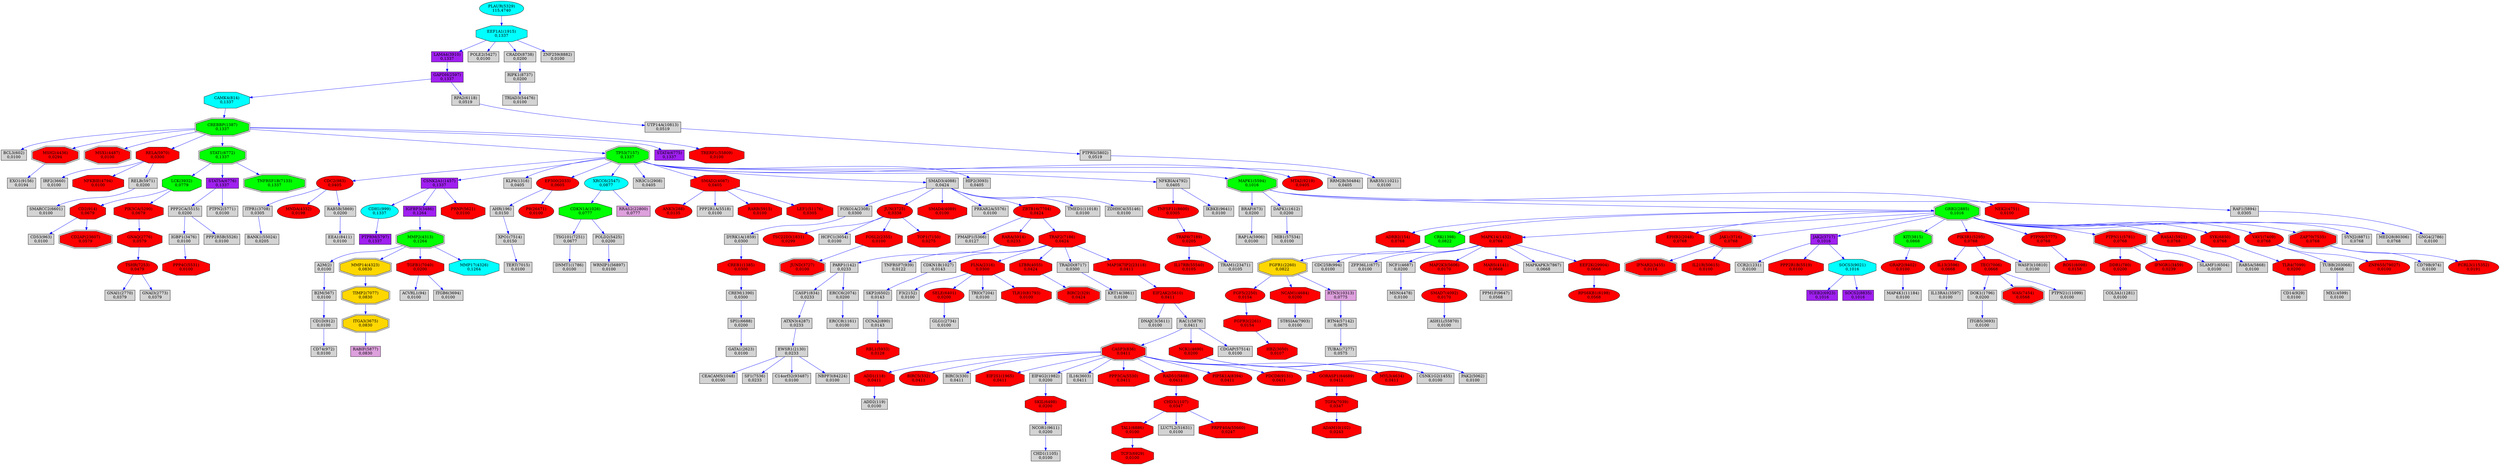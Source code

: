 digraph tmp_ans0 {
N_0 [shape = octagon, style = filled, fillcolor = red, label = "ADD1(118)\n0,0411"];
N_1 [shape = box, style = filled, fillcolor = lightgray, label = "ADD2(119)\n0,0100"];
N_2 [shape = box, style = filled, fillcolor = lightgray, label = "PARP1(142)\n0,0233"];
N_3 [shape = octagon, style = filled, fillcolor = red, label = "ADRB2(154)\n0,0768"];
N_4 [shape = box, style = filled, fillcolor = lightgray, label = "AHR(196)\n0,0150"];
N_5 [shape = box, style = filled, fillcolor = lightgray, label = "A2M(2)\n0,0100"];
N_6 [shape = box, style = filled, fillcolor = lightgray, label = "ACVRL1(94)\n0,0100"];
N_7 [shape = ellipse, style = filled, fillcolor = red, label = "BIRC5(332)\n0,0411"];
N_8 [shape = octagon, style = filled, fillcolor = red, label = "ADAM10(102)\n0,0243"];
N_9 [shape = box, style = filled, fillcolor = lightgray, label = "B2M(567)\n0,0100"];
N_10 [shape = box, style = filled, fillcolor = lightgray, label = "BRAF(673)\n0,0200"];
N_11 [shape = octagon, style = filled, fillcolor = red, label = "DDR1(780)\n0,0200"];
N_12 [shape = box, style = filled, fillcolor = lightgray, label = "CASP1(834)\n0,0233"];
N_13 [shape = doubleoctagon, style = filled, fillcolor = red, label = "CASP3(836)\n0,0411"];
N_14 [shape = box, style = filled, fillcolor = lightgray, label = "BIRC3(330)\n0,0411"];
N_15 [shape = doubleoctagon, style = filled, fillcolor = red, label = "BIRC2(329)\n0,0424"];
N_16 [shape = octagon, style = filled, fillcolor = red, label = "CD2(914)\n0,0679"];
N_17 [shape = box, style = filled, fillcolor = lightgray, label = "TNFRSF7(939)\n0,0122"];
N_18 [shape = box, style = filled, fillcolor = lightgray, label = "CD74(972)\n0,0100"];
N_19 [shape = box, style = filled, fillcolor = lightgray, label = "CD1D(912)\n0,0100"];
N_20 [shape = box, style = filled, fillcolor = lightgray, label = "CCNA2(890)\n0,0143"];
N_21 [shape = ellipse, style = filled, fillcolor = red, label = "CDC2(983)\n0,0405"];
N_22 [shape = ellipse, style = filled, fillcolor = aqua, label = "CDH1(999)\n0,1337"];
N_23 [shape = octagon, style = filled, fillcolor = green, label = "CDKN1A(1026)\n0,0777"];
N_24 [shape = octagon, style = filled, fillcolor = red, label = "CHD3(1107)\n0,0347"];
N_25 [shape = box, style = filled, fillcolor = lightgray, label = "CDC25B(994)\n0,0100"];
N_26 [shape = box, style = filled, fillcolor = lightgray, label = "CDKN1B(1027)\n0,0143"];
N_27 [shape = box, style = filled, fillcolor = lightgray, label = "CCR2(1231)\n0,0100"];
N_28 [shape = box, style = filled, fillcolor = lightgray, label = "BCL3(602)\n0,0100"];
N_29 [shape = octagon, style = filled, fillcolor = red, label = "CREB1(1385)\n0,0300"];
N_30 [shape = doubleoctagon, style = filled, fillcolor = green, label = "CREBBP(1387)\n0,1337"];
N_31 [shape = octagon, style = filled, fillcolor = aqua, label = "CAMK4(814)\n0,1337"];
N_32 [shape = box, style = filled, fillcolor = lightgray, label = "CREM(1390)\n0,0300"];
N_33 [shape = octagon, style = filled, fillcolor = green, label = "CRK(1398)\n0,0822"];
N_34 [shape = box, style = filled, fillcolor = lightgray, label = "ZFP36L1(677)\n0,0100"];
N_35 [shape = box, style = filled, fillcolor = purple, label = "CSNK2A1(1457)\n0,1337"];
N_36 [shape = octagon, style = filled, fillcolor = red, label = "MAPK14(1432)\n0,0768"];
N_37 [shape = box, style = filled, fillcolor = lightgray, label = "CD14(929)\n0,0100"];
N_38 [shape = box, style = filled, fillcolor = lightgray, label = "DAPK1(1612)\n0,0200"];
N_39 [shape = box, style = filled, fillcolor = lightgray, label = "ERCC8(1161)\n0,0100"];
N_40 [shape = box, style = filled, fillcolor = lightgray, label = "DNMT1(1786)\n0,0100"];
N_41 [shape = ellipse, style = filled, fillcolor = red, label = "TSC22D3(1831)\n0,0299"];
N_42 [shape = octagon, style = filled, fillcolor = aqua, label = "EEF1A1(1915)\n0,1337"];
N_43 [shape = box, style = filled, fillcolor = lightgray, label = "KLF6(1316)\n0,0405"];
N_44 [shape = octagon, style = filled, fillcolor = red, label = "EIF2S1(1965)\n0,0411"];
N_45 [shape = box, style = filled, fillcolor = lightgray, label = "EIF4G2(1982)\n0,0200"];
N_46 [shape = ellipse, style = filled, fillcolor = red, label = "EP300(2033)\n0,0605"];
N_47 [shape = octagon, style = filled, fillcolor = red, label = "EPHB2(2048)\n0,0768"];
N_48 [shape = box, style = filled, fillcolor = lightgray, label = "CEACAM5(1048)\n0,0100"];
N_49 [shape = box, style = filled, fillcolor = lightgray, label = "EWSR1(2130)\n0,0233"];
N_50 [shape = box, style = filled, fillcolor = lightgray, label = "F3(2152)\n0,0100"];
N_51 [shape = box, style = filled, fillcolor = lightgray, label = "DOK1(1796)\n0,0200"];
N_52 [shape = box, style = filled, fillcolor = lightgray, label = "COL3A1(1281)\n0,0100"];
N_53 [shape = doubleoctagon, style = filled, fillcolor = gold, label = "FGFR1(2260)\n0,0822"];
N_54 [shape = ellipse, style = filled, fillcolor = red, label = "FGF5(2250)\n0,0154"];
N_55 [shape = octagon, style = filled, fillcolor = red, label = "FGFR3(2261)\n0,0154"];
N_56 [shape = box, style = filled, fillcolor = lightgray, label = "DYRK1A(1859)\n0,0300"];
N_57 [shape = octagon, style = filled, fillcolor = red, label = "FLNA(2316)\n0,0300"];
N_58 [shape = box, style = filled, fillcolor = lightgray, label = "CD79B(974)\n0,0100"];
N_59 [shape = box, style = filled, fillcolor = lightgray, label = "FOXO1A(2308)\n0,0300"];
N_60 [shape = box, style = filled, fillcolor = purple, label = "GAPDH(2597)\n0,1337"];
N_61 [shape = ellipse, style = filled, fillcolor = aqua, label = "XRCC6(2547)\n0,0877"];
N_62 [shape = box, style = filled, fillcolor = lightgray, label = "CD53(963)\n0,0100"];
N_63 [shape = box, style = filled, fillcolor = lightgray, label = "GNAI1(2770)\n0,0379"];
N_64 [shape = box, style = filled, fillcolor = lightgray, label = "GNAI3(2773)\n0,0379"];
N_65 [shape = octagon, style = filled, fillcolor = red, label = "GNAQ(2776)\n0,0579"];
N_66 [shape = doubleoctagon, style = filled, fillcolor = green, label = "GRB2(2885)\n0,1016"];
N_67 [shape = box, style = filled, fillcolor = lightgray, label = "NR3C1(2908)\n0,0405"];
N_68 [shape = box, style = filled, fillcolor = lightgray, label = "ERCC6(2074)\n0,0200"];
N_69 [shape = octagon, style = filled, fillcolor = red, label = "HBZ(3050)\n0,0107"];
N_70 [shape = box, style = filled, fillcolor = lightgray, label = "HCFC1(3054)\n0,0100"];
N_71 [shape = box, style = filled, fillcolor = lightgray, label = "CHD1(1105)\n0,0100"];
N_72 [shape = doubleoctagon, style = filled, fillcolor = red, label = "IFNAR2(3455)\n0,0116"];
N_73 [shape = ellipse, style = filled, fillcolor = red, label = "IFNGR1(3459)\n0,0239"];
N_74 [shape = ellipse, style = filled, fillcolor = red, label = "IL13(3596)\n0,0668"];
N_75 [shape = box, style = filled, fillcolor = lightgray, label = "IL16(3603)\n0,0411"];
N_76 [shape = doubleoctagon, style = filled, fillcolor = gold, label = "ITGA3(3675)\n0,0830"];
N_77 [shape = box, style = filled, fillcolor = lightgray, label = "ITGB5(3693)\n0,0100"];
N_78 [shape = box, style = filled, fillcolor = lightgray, label = "ITPR1(3708)\n0,0305"];
N_79 [shape = doubleoctagon, style = filled, fillcolor = red, label = "JAK1(3716)\n0,0768"];
N_80 [shape = box, style = filled, fillcolor = purple, label = "JAK2(3717)\n0,1016"];
N_81 [shape = ellipse, style = filled, fillcolor = red, label = "JUN(3725)\n0,0338"];
N_82 [shape = octagon, style = filled, fillcolor = red, label = "FOSL2(2355)\n0,0100"];
N_83 [shape = ellipse, style = filled, fillcolor = red, label = "ANK3(288)\n0,0135"];
N_84 [shape = doubleoctagon, style = filled, fillcolor = green, label = "KIT(3815)\n0,0868"];
N_85 [shape = box, style = filled, fillcolor = purple, label = "IGFBP3(3486)\n0,1264"];
N_86 [shape = octagon, style = filled, fillcolor = green, label = "LCK(3932)\n0,0779"];
N_87 [shape = box, style = filled, fillcolor = lightgray, label = "GATA1(2623)\n0,0100"];
N_88 [shape = octagon, style = filled, fillcolor = red, label = "LTBR(4055)\n0,0424"];
N_89 [shape = octagon, style = filled, fillcolor = red, label = "SMAD2(4087)\n0,0405"];
N_90 [shape = doubleoctagon, style = filled, fillcolor = red, label = "JUND(3727)\n0,0100"];
N_91 [shape = box, style = filled, fillcolor = lightgray, label = "SMAD3(4088)\n0,0424"];
N_92 [shape = octagon, style = filled, fillcolor = red, label = "SMAD4(4089)\n0,0100"];
N_93 [shape = ellipse, style = filled, fillcolor = red, label = "SMAD7(4092)\n0,0170"];
N_94 [shape = box, style = filled, fillcolor = lightgray, label = "IGBP1(3476)\n0,0100"];
N_95 [shape = doubleoctagon, style = filled, fillcolor = green, label = "MMP2(4313)\n0,1264"];
N_96 [shape = doubleoctagon, style = filled, fillcolor = red, label = "MSH2(4436)\n0,0294"];
N_97 [shape = box, style = filled, fillcolor = lightgray, label = "MSN(4478)\n0,0100"];
N_98 [shape = doubleoctagon, style = filled, fillcolor = red, label = "MSX1(4487)\n0,0100"];
N_99 [shape = box, style = filled, fillcolor = lightgray, label = "MX1(4599)\n0,0100"];
N_100 [shape = octagon, style = filled, fillcolor = red, label = "NCAM1(4684)\n0,0200"];
N_101 [shape = box, style = filled, fillcolor = lightgray, label = "NCF1(4687)\n0,0200"];
N_102 [shape = box, style = filled, fillcolor = lightgray, label = "CSNK1G2(1455)\n0,0100"];
N_103 [shape = box, style = filled, fillcolor = lightgray, label = "HIP2(3093)\n0,0405"];
N_104 [shape = octagon, style = filled, fillcolor = red, label = "NCK1(4690)\n0,0200"];
N_105 [shape = octagon, style = filled, fillcolor = red, label = "NEK2(4751)\n0,0100"];
N_106 [shape = box, style = filled, fillcolor = lightgray, label = "IRF2(3660)\n0,0100"];
N_107 [shape = box, style = filled, fillcolor = lightgray, label = "GLG1(2734)\n0,0100"];
N_108 [shape = box, style = filled, fillcolor = lightgray, label = "NFKBIA(4792)\n0,0405"];
N_109 [shape = box, style = filled, fillcolor = lightgray, label = "PAK2(5062)\n0,0100"];
N_110 [shape = ellipse, style = filled, fillcolor = red, label = "PIK3R1(5295)\n0,0768"];
N_111 [shape = octagon, style = filled, fillcolor = red, label = "PIK3CA(5290)\n0,0679"];
N_112 [shape = box, style = filled, fillcolor = lightgray, label = "KRT14(3861)\n0,0100"];
N_113 [shape = box, style = filled, fillcolor = lightgray, label = "PMAIP1(5366)\n0,0127"];
N_114 [shape = box, style = filled, fillcolor = lightgray, label = "PPP2CA(5515)\n0,0200"];
N_115 [shape = octagon, style = filled, fillcolor = red, label = "PPP2R1B(5519)\n0,0100"];
N_116 [shape = box, style = filled, fillcolor = lightgray, label = "PPP2R1A(5518)\n0,0100"];
N_117 [shape = octagon, style = filled, fillcolor = red, label = "PPP3CA(5530)\n0,0411"];
N_118 [shape = octagon, style = filled, fillcolor = red, label = "NFKBIE(4794)\n0,0100"];
N_119 [shape = box, style = filled, fillcolor = lightgray, label = "PRKAR2A(5576)\n0,0100"];
N_120 [shape = doubleoctagon, style = filled, fillcolor = green, label = "MAPK1(5594)\n0,1016"];
N_121 [shape = octagon, style = filled, fillcolor = red, label = "EIF2AK2(5610)\n0,0411"];
N_122 [shape = box, style = filled, fillcolor = lightgray, label = "DNAJC3(5611)\n0,0100"];
N_123 [shape = octagon, style = filled, fillcolor = red, label = "PRNP(5621)\n0,0100"];
N_124 [shape = box, style = filled, fillcolor = lightgray, label = "ATXN3(4287)\n0,0233"];
N_125 [shape = box, style = filled, fillcolor = purple, label = "LAMA4(3910)\n0,1337"];
N_126 [shape = ellipse, style = filled, fillcolor = red, label = "PTPN6(5777)\n0,0768"];
N_127 [shape = box, style = filled, fillcolor = purple, label = "PTPRM(5797)\n0,1337"];
N_128 [shape = doubleoctagon, style = filled, fillcolor = red, label = "PTPN11(5781)\n0,0768"];
N_129 [shape = box, style = filled, fillcolor = lightgray, label = "RAB5A(5868)\n0,0100"];
N_130 [shape = box, style = filled, fillcolor = lightgray, label = "RAC1(5879)\n0,0411"];
N_131 [shape = ellipse, style = filled, fillcolor = red, label = "RAD51(5888)\n0,0411"];
N_132 [shape = box, style = filled, fillcolor = lightgray, label = "RAF1(5894)\n0,0305"];
N_133 [shape = box, style = filled, fillcolor = lightgray, label = "GNG4(2786)\n0,0100"];
N_134 [shape = box, style = filled, fillcolor = lightgray, label = "RAP1A(5906)\n0,0100"];
N_135 [shape = ellipse, style = filled, fillcolor = red, label = "RASA1(5921)\n0,0768"];
N_136 [shape = ellipse, style = filled, fillcolor = red, label = "MNDA(4332)\n0,0198"];
N_137 [shape = ellipse, style = filled, fillcolor = red, label = "RARA(5914)\n0,0233"];
N_138 [shape = octagon, style = filled, fillcolor = red, label = "RBL1(5933)\n0,0128"];
N_139 [shape = octagon, style = filled, fillcolor = red, label = "PPP4C(5531)\n0,0100"];
N_140 [shape = octagon, style = filled, fillcolor = red, label = "RELA(5970)\n0,0300"];
N_141 [shape = box, style = filled, fillcolor = lightgray, label = "RELB(5971)\n0,0200"];
N_142 [shape = box, style = filled, fillcolor = lightgray, label = "RPA2(6118)\n0,0519"];
N_143 [shape = octagon, style = filled, fillcolor = red, label = "RARB(5915)\n0,0100"];
N_144 [shape = ellipse, style = filled, fillcolor = red, label = "MAP2K3(5606)\n0,0170"];
N_145 [shape = doubleoctagon, style = filled, fillcolor = gold, label = "MMP14(4323)\n0,0830"];
N_146 [shape = ellipse, style = filled, fillcolor = red, label = "SELE(6401)\n0,0200"];
N_147 [shape = box, style = filled, fillcolor = lightgray, label = "PTPN2(5771)\n0,0100"];
N_148 [shape = octagon, style = filled, fillcolor = red, label = "SKIL(6498)\n0,0200"];
N_149 [shape = box, style = filled, fillcolor = lightgray, label = "SLAMF1(6504)\n0,0100"];
N_150 [shape = box, style = filled, fillcolor = lightgray, label = "SPI1(6688)\n0,0200"];
N_151 [shape = doubleoctagon, style = filled, fillcolor = green, label = "STAT1(6772)\n0,1337"];
N_152 [shape = box, style = filled, fillcolor = purple, label = "STAT5A(6776)\n0,1337"];
N_153 [shape = ellipse, style = filled, fillcolor = red, label = "RPS6KB1(6198)\n0,0568"];
N_154 [shape = ellipse, style = filled, fillcolor = aqua, label = "PLAUR(5329)\n115,4740"];
N_155 [shape = octagon, style = filled, fillcolor = red, label = "SYK(6850)\n0,0768"];
N_156 [shape = box, style = filled, fillcolor = purple, label = "TCEB2(6923)\n0,1016"];
N_157 [shape = octagon, style = filled, fillcolor = red, label = "TCF3(6929)\n0,0100"];
N_158 [shape = octagon, style = filled, fillcolor = red, label = "TAL1(6886)\n0,0100"];
N_159 [shape = box, style = filled, fillcolor = lightgray, label = "SKP2(6502)\n0,0143"];
N_160 [shape = octagon, style = filled, fillcolor = red, label = "TEC(7006)\n0,0668"];
N_161 [shape = box, style = filled, fillcolor = lightgray, label = "TERT(7015)\n0,0100"];
N_162 [shape = box, style = filled, fillcolor = lightgray, label = "RAB5B(5869)\n0,0200"];
N_163 [shape = octagon, style = filled, fillcolor = red, label = "TGFA(7039)\n0,0347"];
N_164 [shape = box, style = filled, fillcolor = lightgray, label = "ITGB6(3694)\n0,0100"];
N_165 [shape = octagon, style = filled, fillcolor = red, label = "TGFB1(7040)\n0,0200"];
N_166 [shape = box, style = filled, fillcolor = lightgray, label = "POLE2(5427)\n0,0100"];
N_167 [shape = octagon, style = filled, fillcolor = red, label = "TLR4(7099)\n0,0200"];
N_168 [shape = octagon, style = filled, fillcolor = red, label = "TOP1(7150)\n0,0275"];
N_169 [shape = doubleoctagon, style = filled, fillcolor = green, label = "TP53(7157)\n0,1337"];
N_170 [shape = doubleoctagon, style = filled, fillcolor = green, label = "TNFRSF1B(7133)\n0,1337"];
N_171 [shape = octagon, style = filled, fillcolor = red, label = "TRAF2(7186)\n0,0424"];
N_172 [shape = ellipse, style = filled, fillcolor = red, label = "TRAF6(7189)\n0,0205"];
N_173 [shape = ellipse, style = filled, fillcolor = red, label = "TSHR(7253)\n0,0479"];
N_174 [shape = box, style = filled, fillcolor = lightgray, label = "TSG101(7251)\n0,0677"];
N_175 [shape = box, style = filled, fillcolor = lightgray, label = "TUBA1(7277)\n0,0575"];
N_176 [shape = doubleoctagon, style = filled, fillcolor = red, label = "WAS(7454)\n0,0568"];
N_177 [shape = box, style = filled, fillcolor = lightgray, label = "POLD2(5425)\n0,0200"];
N_178 [shape = box, style = filled, fillcolor = lightgray, label = "XPO1(7514)\n0,0150"];
N_179 [shape = ellipse, style = filled, fillcolor = red, label = "VAV1(7409)\n0,0768"];
N_180 [shape = doubleoctagon, style = filled, fillcolor = red, label = "ZAP70(7535)\n0,0768"];
N_181 [shape = ellipse, style = filled, fillcolor = red, label = "ZBTB16(7704)\n0,0424"];
N_182 [shape = box, style = filled, fillcolor = lightgray, label = "ST8SIA4(7903)\n0,0100"];
N_183 [shape = octagon, style = filled, fillcolor = red, label = "MARS(4141)\n0,0668"];
N_184 [shape = box, style = filled, fillcolor = lightgray, label = "SF1(7536)\n0,0233"];
N_185 [shape = box, style = filled, fillcolor = lightgray, label = "EEA1(8411)\n0,0100"];
N_186 [shape = box, style = filled, fillcolor = lightgray, label = "PTPRS(5802)\n0,0519"];
N_187 [shape = ellipse, style = filled, fillcolor = red, label = "TNFSF11(8600)\n0,0305"];
N_188 [shape = ellipse, style = filled, fillcolor = red, label = "PIP5K1A(8394)\n0,0411"];
N_189 [shape = box, style = filled, fillcolor = lightgray, label = "TRADD(8717)\n0,0300"];
N_190 [shape = box, style = filled, fillcolor = lightgray, label = "RIPK1(8737)\n0,0200"];
N_191 [shape = box, style = filled, fillcolor = lightgray, label = "SYNJ2(8871)\n0,0768"];
N_192 [shape = box, style = filled, fillcolor = purple, label = "SOCS2(8835)\n0,1016"];
N_193 [shape = box, style = filled, fillcolor = lightgray, label = "SMARCC2(6601)\n0,0100"];
N_194 [shape = box, style = filled, fillcolor = purple, label = "STAT4(6775)\n0,1337"];
N_195 [shape = box, style = filled, fillcolor = lightgray, label = "NCOR1(9611)\n0,0200"];
N_196 [shape = box, style = filled, fillcolor = lightgray, label = "PPM1F(9647)\n0,0568"];
N_197 [shape = ellipse, style = filled, fillcolor = red, label = "GRAP2(9402)\n0,0100"];
N_198 [shape = ellipse, style = filled, fillcolor = red, label = "PDCD8(9131)\n0,0411"];
N_199 [shape = box, style = filled, fillcolor = lightgray, label = "IKBKE(9641)\n0,0100"];
N_200 [shape = box, style = filled, fillcolor = plum, label = "RTN3(10313)\n0,0775"];
N_201 [shape = ellipse, style = filled, fillcolor = red, label = "ROS1(6098)\n0,0158"];
N_202 [shape = box, style = filled, fillcolor = plum, label = "RABIF(5877)\n0,0830"];
N_203 [shape = box, style = filled, fillcolor = lightgray, label = "UTP14A(10813)\n0,0519"];
N_204 [shape = box, style = filled, fillcolor = lightgray, label = "CRADD(8738)\n0,0200"];
N_205 [shape = box, style = filled, fillcolor = lightgray, label = "MAP4K1(11184)\n0,0100"];
N_206 [shape = ellipse, style = filled, fillcolor = red, label = "MTA2(9219)\n0,0405"];
N_207 [shape = doubleoctagon, style = filled, fillcolor = red, label = "CD2AP(23607)\n0,0579"];
N_208 [shape = box, style = filled, fillcolor = lightgray, label = "MAPKAPK3(7867)\n0,0668"];
N_209 [shape = octagon, style = filled, fillcolor = red, label = "LEF1(51176)\n0,0305"];
N_210 [shape = box, style = filled, fillcolor = lightgray, label = "LUC7L2(51631)\n0,0100"];
N_211 [shape = box, style = filled, fillcolor = lightgray, label = "TRIAD3(54476)\n0,0100"];
N_212 [shape = box, style = filled, fillcolor = plum, label = "RRAS2(22800)\n0,0777"];
N_213 [shape = octagon, style = filled, fillcolor = red, label = "PRPF40A(55660)\n0,0247"];
N_214 [shape = box, style = filled, fillcolor = lightgray, label = "ZNF259(8882)\n0,0100"];
N_215 [shape = box, style = filled, fillcolor = lightgray, label = "WRNIP1(56897)\n0,0100"];
N_216 [shape = octagon, style = filled, fillcolor = red, label = "IL21R(50615)\n0,0100"];
N_217 [shape = octagon, style = filled, fillcolor = red, label = "GORASP1(64689)\n0,0411"];
N_218 [shape = ellipse, style = filled, fillcolor = red, label = "IL17RB(55540)\n0,0105"];
N_219 [shape = box, style = filled, fillcolor = lightgray, label = "RTN4(57142)\n0,0675"];
N_220 [shape = box, style = filled, fillcolor = lightgray, label = "RAB35(11021)\n0,0100"];
N_221 [shape = box, style = filled, fillcolor = lightgray, label = "MED28(80306)\n0,0768"];
N_222 [shape = box, style = filled, fillcolor = lightgray, label = "C14orf32(93487)\n0,0100"];
N_223 [shape = box, style = filled, fillcolor = lightgray, label = "TRAM1(23471)\n0,0105"];
N_224 [shape = box, style = filled, fillcolor = lightgray, label = "NBPF3(84224)\n0,0100"];
N_225 [shape = box, style = filled, fillcolor = lightgray, label = "WASF3(10810)\n0,0100"];
N_226 [shape = box, style = filled, fillcolor = lightgray, label = "TUBB(203068)\n0,0668"];
N_227 [shape = octagon, style = filled, fillcolor = red, label = "MAP3K7IP2(23118)\n0,0411"];
N_228 [shape = box, style = filled, fillcolor = lightgray, label = "TRIO(7204)\n0,0100"];
N_229 [shape = box, style = filled, fillcolor = lightgray, label = "PTPN21(11099)\n0,0100"];
N_230 [shape = ellipse, style = filled, fillcolor = red, label = "MYL3(4634)\n0,0411"];
N_231 [shape = octagon, style = filled, fillcolor = red, label = "TLR10(81793)\n0,0100"];
N_232 [shape = ellipse, style = filled, fillcolor = red, label = "ZNF655(79027)\n0,0100"];
N_233 [shape = octagon, style = filled, fillcolor = red, label = "TRERF1(55809)\n0,0100"];
N_234 [shape = octagon, style = filled, fillcolor = aqua, label = "SOCS3(9021)\n0,1016"];
N_235 [shape = octagon, style = filled, fillcolor = red, label = "EEF2K(29904)\n0,0668"];
N_236 [shape = box, style = filled, fillcolor = lightgray, label = "CDGAP(57514)\n0,0100"];
N_237 [shape = box, style = filled, fillcolor = lightgray, label = "MIB1(57534)\n0,0100"];
N_238 [shape = box, style = filled, fillcolor = lightgray, label = "IL13RA1(3597)\n0,0100"];
N_239 [shape = ellipse, style = filled, fillcolor = red, label = "P8(26471)\n0,0100"];
N_240 [shape = doubleoctagon, style = filled, fillcolor = gold, label = "TIMP2(7077)\n0,0830"];
N_241 [shape = box, style = filled, fillcolor = lightgray, label = "BANK1(55024)\n0,0205"];
N_242 [shape = octagon, style = filled, fillcolor = aqua, label = "MMP17(4326)\n0,1264"];
N_243 [shape = box, style = filled, fillcolor = lightgray, label = "TMED1(11018)\n0,0100"];
N_244 [shape = box, style = filled, fillcolor = lightgray, label = "ZDHHC4(55146)\n0,0100"];
N_245 [shape = box, style = filled, fillcolor = lightgray, label = "ASH1L(55870)\n0,0100"];
N_246 [shape = box, style = filled, fillcolor = lightgray, label = "EXO1(9156)\n0,0194"];
N_247 [shape = box, style = filled, fillcolor = lightgray, label = "PPP2R5B(5526)\n0,0100"];
N_248 [shape = box, style = filled, fillcolor = lightgray, label = "RRM2B(50484)\n0,0405"];
N_249 [shape = ellipse, style = filled, fillcolor = red, label = "FCRL3(115352)\n0,0191"];
N_0 -> N_1 [ color = blue ];
N_5 -> N_9 [ color = blue ];
N_2 -> N_12 [ color = blue ];
N_13 -> N_0 [ color = blue ];
N_13 -> N_7 [ color = blue ];
N_13 -> N_14 [ color = blue ];
N_9 -> N_19 [ color = blue ];
N_19 -> N_18 [ color = blue ];
N_30 -> N_28 [ color = blue ];
N_31 -> N_30 [ color = blue ];
N_29 -> N_32 [ color = blue ];
N_35 -> N_22 [ color = blue ];
N_36 -> N_25 [ color = blue ];
N_36 -> N_34 [ color = blue ];
N_13 -> N_44 [ color = blue ];
N_13 -> N_45 [ color = blue ];
N_46 -> N_4 [ color = blue ];
N_49 -> N_48 [ color = blue ];
N_11 -> N_52 [ color = blue ];
N_33 -> N_53 [ color = blue ];
N_53 -> N_54 [ color = blue ];
N_54 -> N_55 [ color = blue ];
N_56 -> N_29 [ color = blue ];
N_57 -> N_50 [ color = blue ];
N_59 -> N_56 [ color = blue ];
N_60 -> N_31 [ color = blue ];
N_61 -> N_23 [ color = blue ];
N_16 -> N_62 [ color = blue ];
N_66 -> N_3 [ color = blue ];
N_66 -> N_33 [ color = blue ];
N_66 -> N_36 [ color = blue ];
N_66 -> N_47 [ color = blue ];
N_2 -> N_68 [ color = blue ];
N_68 -> N_39 [ color = blue ];
N_55 -> N_69 [ color = blue ];
N_13 -> N_75 [ color = blue ];
N_51 -> N_77 [ color = blue ];
N_21 -> N_78 [ color = blue ];
N_66 -> N_79 [ color = blue ];
N_79 -> N_72 [ color = blue ];
N_80 -> N_27 [ color = blue ];
N_66 -> N_80 [ color = blue ];
N_81 -> N_41 [ color = blue ];
N_81 -> N_70 [ color = blue ];
N_81 -> N_82 [ color = blue ];
N_66 -> N_84 [ color = blue ];
N_35 -> N_85 [ color = blue ];
N_86 -> N_16 [ color = blue ];
N_88 -> N_15 [ color = blue ];
N_89 -> N_83 [ color = blue ];
N_82 -> N_90 [ color = blue ];
N_91 -> N_59 [ color = blue ];
N_91 -> N_81 [ color = blue ];
N_91 -> N_92 [ color = blue ];
N_95 -> N_5 [ color = blue ];
N_85 -> N_95 [ color = blue ];
N_30 -> N_96 [ color = blue ];
N_30 -> N_98 [ color = blue ];
N_53 -> N_100 [ color = blue ];
N_36 -> N_101 [ color = blue ];
N_101 -> N_97 [ color = blue ];
N_104 -> N_102 [ color = blue ];
N_104 -> N_109 [ color = blue ];
N_66 -> N_110 [ color = blue ];
N_110 -> N_74 [ color = blue ];
N_111 -> N_65 [ color = blue ];
N_86 -> N_111 [ color = blue ];
N_114 -> N_94 [ color = blue ];
N_80 -> N_115 [ color = blue ];
N_89 -> N_116 [ color = blue ];
N_13 -> N_117 [ color = blue ];
N_91 -> N_119 [ color = blue ];
N_120 -> N_10 [ color = blue ];
N_120 -> N_38 [ color = blue ];
N_120 -> N_66 [ color = blue ];
N_120 -> N_105 [ color = blue ];
N_121 -> N_122 [ color = blue ];
N_35 -> N_123 [ color = blue ];
N_12 -> N_124 [ color = blue ];
N_124 -> N_49 [ color = blue ];
N_42 -> N_125 [ color = blue ];
N_125 -> N_60 [ color = blue ];
N_66 -> N_126 [ color = blue ];
N_22 -> N_127 [ color = blue ];
N_128 -> N_11 [ color = blue ];
N_66 -> N_128 [ color = blue ];
N_128 -> N_73 [ color = blue ];
N_130 -> N_13 [ color = blue ];
N_130 -> N_104 [ color = blue ];
N_121 -> N_130 [ color = blue ];
N_13 -> N_131 [ color = blue ];
N_131 -> N_24 [ color = blue ];
N_120 -> N_132 [ color = blue ];
N_132 -> N_133 [ color = blue ];
N_10 -> N_134 [ color = blue ];
N_66 -> N_135 [ color = blue ];
N_135 -> N_129 [ color = blue ];
N_21 -> N_136 [ color = blue ];
N_137 -> N_2 [ color = blue ];
N_20 -> N_138 [ color = blue ];
N_94 -> N_139 [ color = blue ];
N_30 -> N_140 [ color = blue ];
N_140 -> N_106 [ color = blue ];
N_140 -> N_118 [ color = blue ];
N_140 -> N_141 [ color = blue ];
N_60 -> N_142 [ color = blue ];
N_89 -> N_143 [ color = blue ];
N_36 -> N_144 [ color = blue ];
N_144 -> N_93 [ color = blue ];
N_95 -> N_145 [ color = blue ];
N_57 -> N_146 [ color = blue ];
N_146 -> N_107 [ color = blue ];
N_45 -> N_148 [ color = blue ];
N_128 -> N_149 [ color = blue ];
N_32 -> N_150 [ color = blue ];
N_150 -> N_87 [ color = blue ];
N_30 -> N_151 [ color = blue ];
N_151 -> N_86 [ color = blue ];
N_152 -> N_114 [ color = blue ];
N_152 -> N_147 [ color = blue ];
N_151 -> N_152 [ color = blue ];
N_154 -> N_42 [ color = blue ];
N_66 -> N_155 [ color = blue ];
N_24 -> N_158 [ color = blue ];
N_158 -> N_157 [ color = blue ];
N_159 -> N_20 [ color = blue ];
N_26 -> N_159 [ color = blue ];
N_160 -> N_51 [ color = blue ];
N_110 -> N_160 [ color = blue ];
N_21 -> N_162 [ color = blue ];
N_163 -> N_8 [ color = blue ];
N_165 -> N_6 [ color = blue ];
N_95 -> N_165 [ color = blue ];
N_165 -> N_164 [ color = blue ];
N_42 -> N_166 [ color = blue ];
N_167 -> N_37 [ color = blue ];
N_155 -> N_167 [ color = blue ];
N_81 -> N_168 [ color = blue ];
N_169 -> N_21 [ color = blue ];
N_30 -> N_169 [ color = blue ];
N_169 -> N_35 [ color = blue ];
N_169 -> N_43 [ color = blue ];
N_169 -> N_46 [ color = blue ];
N_169 -> N_61 [ color = blue ];
N_169 -> N_67 [ color = blue ];
N_169 -> N_89 [ color = blue ];
N_169 -> N_91 [ color = blue ];
N_169 -> N_103 [ color = blue ];
N_169 -> N_108 [ color = blue ];
N_169 -> N_120 [ color = blue ];
N_151 -> N_170 [ color = blue ];
N_171 -> N_17 [ color = blue ];
N_171 -> N_26 [ color = blue ];
N_171 -> N_57 [ color = blue ];
N_171 -> N_88 [ color = blue ];
N_173 -> N_63 [ color = blue ];
N_173 -> N_64 [ color = blue ];
N_65 -> N_173 [ color = blue ];
N_23 -> N_174 [ color = blue ];
N_174 -> N_40 [ color = blue ];
N_160 -> N_176 [ color = blue ];
N_23 -> N_177 [ color = blue ];
N_4 -> N_178 [ color = blue ];
N_178 -> N_161 [ color = blue ];
N_66 -> N_179 [ color = blue ];
N_180 -> N_58 [ color = blue ];
N_66 -> N_180 [ color = blue ];
N_91 -> N_181 [ color = blue ];
N_181 -> N_113 [ color = blue ];
N_181 -> N_137 [ color = blue ];
N_181 -> N_171 [ color = blue ];
N_100 -> N_182 [ color = blue ];
N_36 -> N_183 [ color = blue ];
N_49 -> N_184 [ color = blue ];
N_162 -> N_185 [ color = blue ];
N_108 -> N_187 [ color = blue ];
N_187 -> N_172 [ color = blue ];
N_13 -> N_188 [ color = blue ];
N_189 -> N_112 [ color = blue ];
N_171 -> N_189 [ color = blue ];
N_66 -> N_191 [ color = blue ];
N_141 -> N_193 [ color = blue ];
N_30 -> N_194 [ color = blue ];
N_195 -> N_71 [ color = blue ];
N_148 -> N_195 [ color = blue ];
N_183 -> N_196 [ color = blue ];
N_84 -> N_197 [ color = blue ];
N_13 -> N_198 [ color = blue ];
N_108 -> N_199 [ color = blue ];
N_53 -> N_200 [ color = blue ];
N_126 -> N_201 [ color = blue ];
N_76 -> N_202 [ color = blue ];
N_142 -> N_203 [ color = blue ];
N_203 -> N_186 [ color = blue ];
N_42 -> N_204 [ color = blue ];
N_204 -> N_190 [ color = blue ];
N_197 -> N_205 [ color = blue ];
N_169 -> N_206 [ color = blue ];
N_16 -> N_207 [ color = blue ];
N_36 -> N_208 [ color = blue ];
N_89 -> N_209 [ color = blue ];
N_24 -> N_210 [ color = blue ];
N_190 -> N_211 [ color = blue ];
N_61 -> N_212 [ color = blue ];
N_24 -> N_213 [ color = blue ];
N_42 -> N_214 [ color = blue ];
N_177 -> N_215 [ color = blue ];
N_79 -> N_216 [ color = blue ];
N_13 -> N_217 [ color = blue ];
N_217 -> N_163 [ color = blue ];
N_172 -> N_218 [ color = blue ];
N_219 -> N_175 [ color = blue ];
N_200 -> N_219 [ color = blue ];
N_186 -> N_220 [ color = blue ];
N_66 -> N_221 [ color = blue ];
N_49 -> N_222 [ color = blue ];
N_172 -> N_223 [ color = blue ];
N_49 -> N_224 [ color = blue ];
N_110 -> N_225 [ color = blue ];
N_226 -> N_99 [ color = blue ];
N_179 -> N_226 [ color = blue ];
N_227 -> N_121 [ color = blue ];
N_171 -> N_227 [ color = blue ];
N_57 -> N_228 [ color = blue ];
N_160 -> N_229 [ color = blue ];
N_13 -> N_230 [ color = blue ];
N_57 -> N_231 [ color = blue ];
N_179 -> N_232 [ color = blue ];
N_30 -> N_233 [ color = blue ];
N_80 -> N_234 [ color = blue ];
N_234 -> N_156 [ color = blue ];
N_234 -> N_192 [ color = blue ];
N_36 -> N_235 [ color = blue ];
N_235 -> N_153 [ color = blue ];
N_130 -> N_236 [ color = blue ];
N_38 -> N_237 [ color = blue ];
N_74 -> N_238 [ color = blue ];
N_46 -> N_239 [ color = blue ];
N_240 -> N_76 [ color = blue ];
N_145 -> N_240 [ color = blue ];
N_78 -> N_241 [ color = blue ];
N_95 -> N_242 [ color = blue ];
N_91 -> N_243 [ color = blue ];
N_91 -> N_244 [ color = blue ];
N_93 -> N_245 [ color = blue ];
N_96 -> N_246 [ color = blue ];
N_114 -> N_247 [ color = blue ];
N_169 -> N_248 [ color = blue ];
N_180 -> N_249 [ color = blue ];
}
